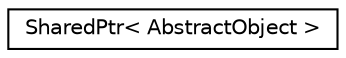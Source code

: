 digraph "Graphical Class Hierarchy"
{
  edge [fontname="Helvetica",fontsize="10",labelfontname="Helvetica",labelfontsize="10"];
  node [fontname="Helvetica",fontsize="10",shape=record];
  rankdir="LR";
  Node0 [label="SharedPtr\< AbstractObject \>",height=0.2,width=0.4,color="black", fillcolor="white", style="filled",URL="$classSharedPtr.html"];
}
